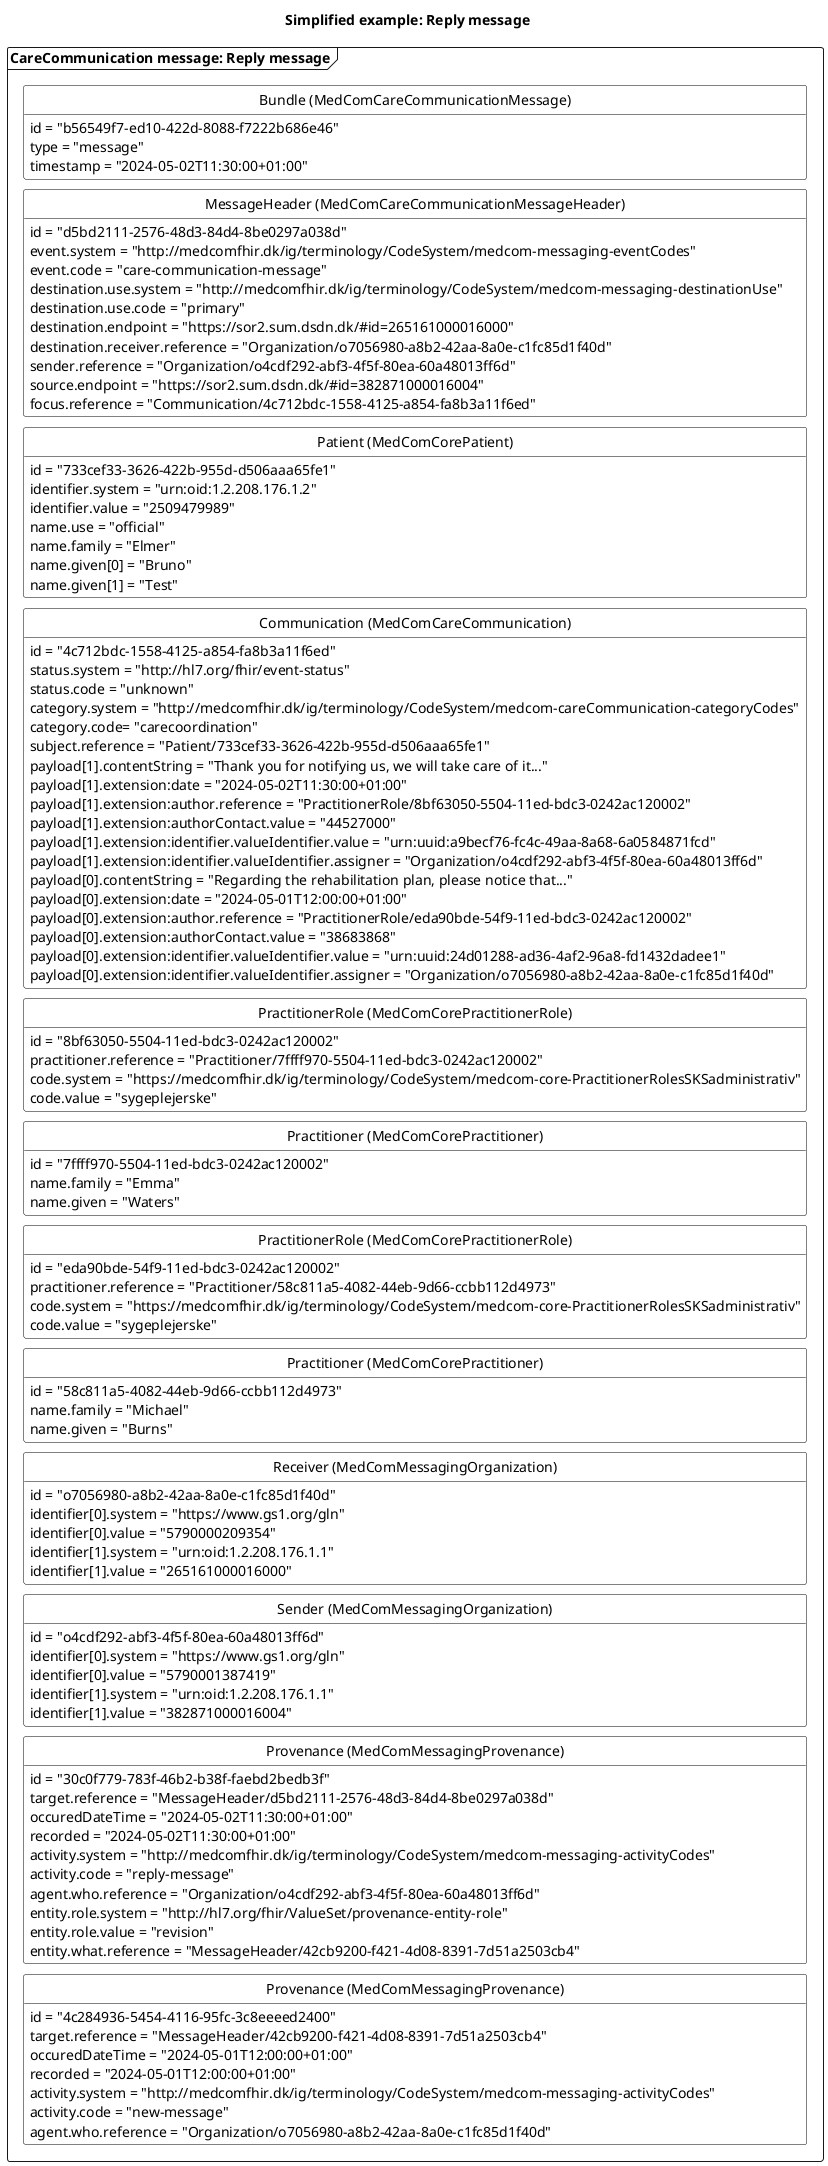 @startuml CCreplyMessage

'layout
skinparam class {
    BackgroundColor White
    BorderColor Black
    ArrowColor Black
  }
hide circle
hide empty members
skinparam SameClassWidth true
skinparam Ranksep 10


'title
title Simplified example: Reply message

'Message 1: reply message
package "CareCommunication message: Reply message" as reply <<Frame>>{
    class "Bundle (MedComCareCommunicationMessage)" as replyB {
        id = "b56549f7-ed10-422d-8088-f7222b686e46"
        type = "message"
        timestamp = "2024-05-02T11:30:00+01:00"
    }
    class "MessageHeader (MedComCareCommunicationMessageHeader)" as replyMH{
        id = "d5bd2111-2576-48d3-84d4-8be0297a038d"
        event.system = "http://medcomfhir.dk/ig/terminology/CodeSystem/medcom-messaging-eventCodes"
        event.code = "care-communication-message"
        destination.use.system = "http://medcomfhir.dk/ig/terminology/CodeSystem/medcom-messaging-destinationUse"
        destination.use.code = "primary"
        destination.endpoint = "https://sor2.sum.dsdn.dk/#id=265161000016000"
        destination.receiver.reference = "Organization/o7056980-a8b2-42aa-8a0e-c1fc85d1f40d"
        sender.reference = "Organization/o4cdf292-abf3-4f5f-80ea-60a48013ff6d"
        source.endpoint = "https://sor2.sum.dsdn.dk/#id=382871000016004"
        focus.reference = "Communication/4c712bdc-1558-4125-a854-fa8b3a11f6ed"
    }
    class "Patient (MedComCorePatient)" as replyPT{
        id = "733cef33-3626-422b-955d-d506aaa65fe1"
        identifier.system = "urn:oid:1.2.208.176.1.2"
        identifier.value = "2509479989"
        name.use = "official"
        name.family = "Elmer"
        name.given[0] = "Bruno"
        name.given[1] = "Test"
    }
    class "Communication (MedComCareCommunication)" as replyCom{
        id = "4c712bdc-1558-4125-a854-fa8b3a11f6ed"
        status.system = "http://hl7.org/fhir/event-status" 
        status.code = "unknown"
        category.system = "http://medcomfhir.dk/ig/terminology/CodeSystem/medcom-careCommunication-categoryCodes"
        category.code= "carecoordination"
        subject.reference = "Patient/733cef33-3626-422b-955d-d506aaa65fe1"
        payload[1].contentString = "Thank you for notifying us, we will take care of it..."
        payload[1].extension:date = "2024-05-02T11:30:00+01:00"
        payload[1].extension:author.reference = "PractitionerRole/8bf63050-5504-11ed-bdc3-0242ac120002"
        payload[1].extension:authorContact.value = "44527000"
        payload[1].extension:identifier.valueIdentifier.value = "urn:uuid:a9becf76-fc4c-49aa-8a68-6a0584871fcd"
        payload[1].extension:identifier.valueIdentifier.assigner = "Organization/o4cdf292-abf3-4f5f-80ea-60a48013ff6d"
        payload[0].contentString = "Regarding the rehabilitation plan, please notice that..."
        payload[0].extension:date = "2024-05-01T12:00:00+01:00"
        payload[0].extension:author.reference = "PractitionerRole/eda90bde-54f9-11ed-bdc3-0242ac120002"
        payload[0].extension:authorContact.value = "38683868"
        payload[0].extension:identifier.valueIdentifier.value = "urn:uuid:24d01288-ad36-4af2-96a8-fd1432dadee1"
        payload[0].extension:identifier.valueIdentifier.assigner = "Organization/o7056980-a8b2-42aa-8a0e-c1fc85d1f40d"
    } 
    class "PractitionerRole (MedComCorePractitionerRole)" as replyPracR{
        id = "8bf63050-5504-11ed-bdc3-0242ac120002"
        practitioner.reference = "Practitioner/7ffff970-5504-11ed-bdc3-0242ac120002"
        code.system = "https://medcomfhir.dk/ig/terminology/CodeSystem/medcom-core-PractitionerRolesSKSadministrativ"
        code.value = "sygeplejerske"
    }
    class "Practitioner (MedComCorePractitioner)" as replyPrac{
        id = "7ffff970-5504-11ed-bdc3-0242ac120002"
        name.family = "Emma"
        name.given = "Waters"
    }
    class "PractitionerRole (MedComCorePractitionerRole)" as newPracR{
        id = "eda90bde-54f9-11ed-bdc3-0242ac120002"
        practitioner.reference = "Practitioner/58c811a5-4082-44eb-9d66-ccbb112d4973"
        code.system = "https://medcomfhir.dk/ig/terminology/CodeSystem/medcom-core-PractitionerRolesSKSadministrativ"
        code.value = "sygeplejerske"
    }
    class "Practitioner (MedComCorePractitioner)" as newPrac{
        id = "58c811a5-4082-44eb-9d66-ccbb112d4973"
        name.family = "Michael"
        name.given = "Burns"
    }
    class "Sender (MedComMessagingOrganization)" as replySOrg{
        id = "o4cdf292-abf3-4f5f-80ea-60a48013ff6d"
        identifier[0].system = "https://www.gs1.org/gln"
        identifier[0].value = "5790001387419"
        identifier[1].system = "urn:oid:1.2.208.176.1.1"
        identifier[1].value = "382871000016004"
    }
    class "Receiver (MedComMessagingOrganization)" as replyROrg{
        id = "o7056980-a8b2-42aa-8a0e-c1fc85d1f40d"
        identifier[0].system = "https://www.gs1.org/gln"
        identifier[0].value = "5790000209354"
        identifier[1].system = "urn:oid:1.2.208.176.1.1"
        identifier[1].value = "265161000016000"
    }
    class "Provenance (MedComMessagingProvenance)" as replyPRO{
        id = "30c0f779-783f-46b2-b38f-faebd2bedb3f"
        target.reference = "MessageHeader/d5bd2111-2576-48d3-84d4-8be0297a038d"
        occuredDateTime = "2024-05-02T11:30:00+01:00"
        recorded = "2024-05-02T11:30:00+01:00"
        activity.system = "http://medcomfhir.dk/ig/terminology/CodeSystem/medcom-messaging-activityCodes"
        activity.code = "reply-message"
        agent.who.reference = "Organization/o4cdf292-abf3-4f5f-80ea-60a48013ff6d"
        entity.role.system = "http://hl7.org/fhir/ValueSet/provenance-entity-role"
        entity.role.value = "revision"
        entity.what.reference = "MessageHeader/42cb9200-f421-4d08-8391-7d51a2503cb4"
    }
    class "Provenance (MedComMessagingProvenance)" as newPRO{
        id = "4c284936-5454-4116-95fc-3c8eeeed2400"
        target.reference = "MessageHeader/42cb9200-f421-4d08-8391-7d51a2503cb4"
        occuredDateTime = "2024-05-01T12:00:00+01:00"
        recorded = "2024-05-01T12:00:00+01:00"
        activity.system = "http://medcomfhir.dk/ig/terminology/CodeSystem/medcom-messaging-activityCodes"
        activity.code = "new-message"
        agent.who.reference = "Organization/o7056980-a8b2-42aa-8a0e-c1fc85d1f40d"
    }

replyB -[hidden]- replyMH
replyMH -[hidden]-replyPT
replyPT-[hidden]-replyCom
replyCom -[hidden]-replyPracR
replyPracR-[hidden]-replyPrac
replyPrac-[hidden]-newPracR
newPracR-[hidden]-newPrac
newPrac-[hidden]-replyROrg
replyROrg-[hidden]- replySOrg
replySOrg-[hidden]-replyPRO
replyPRO-[hidden]-newPRO


@enduml
